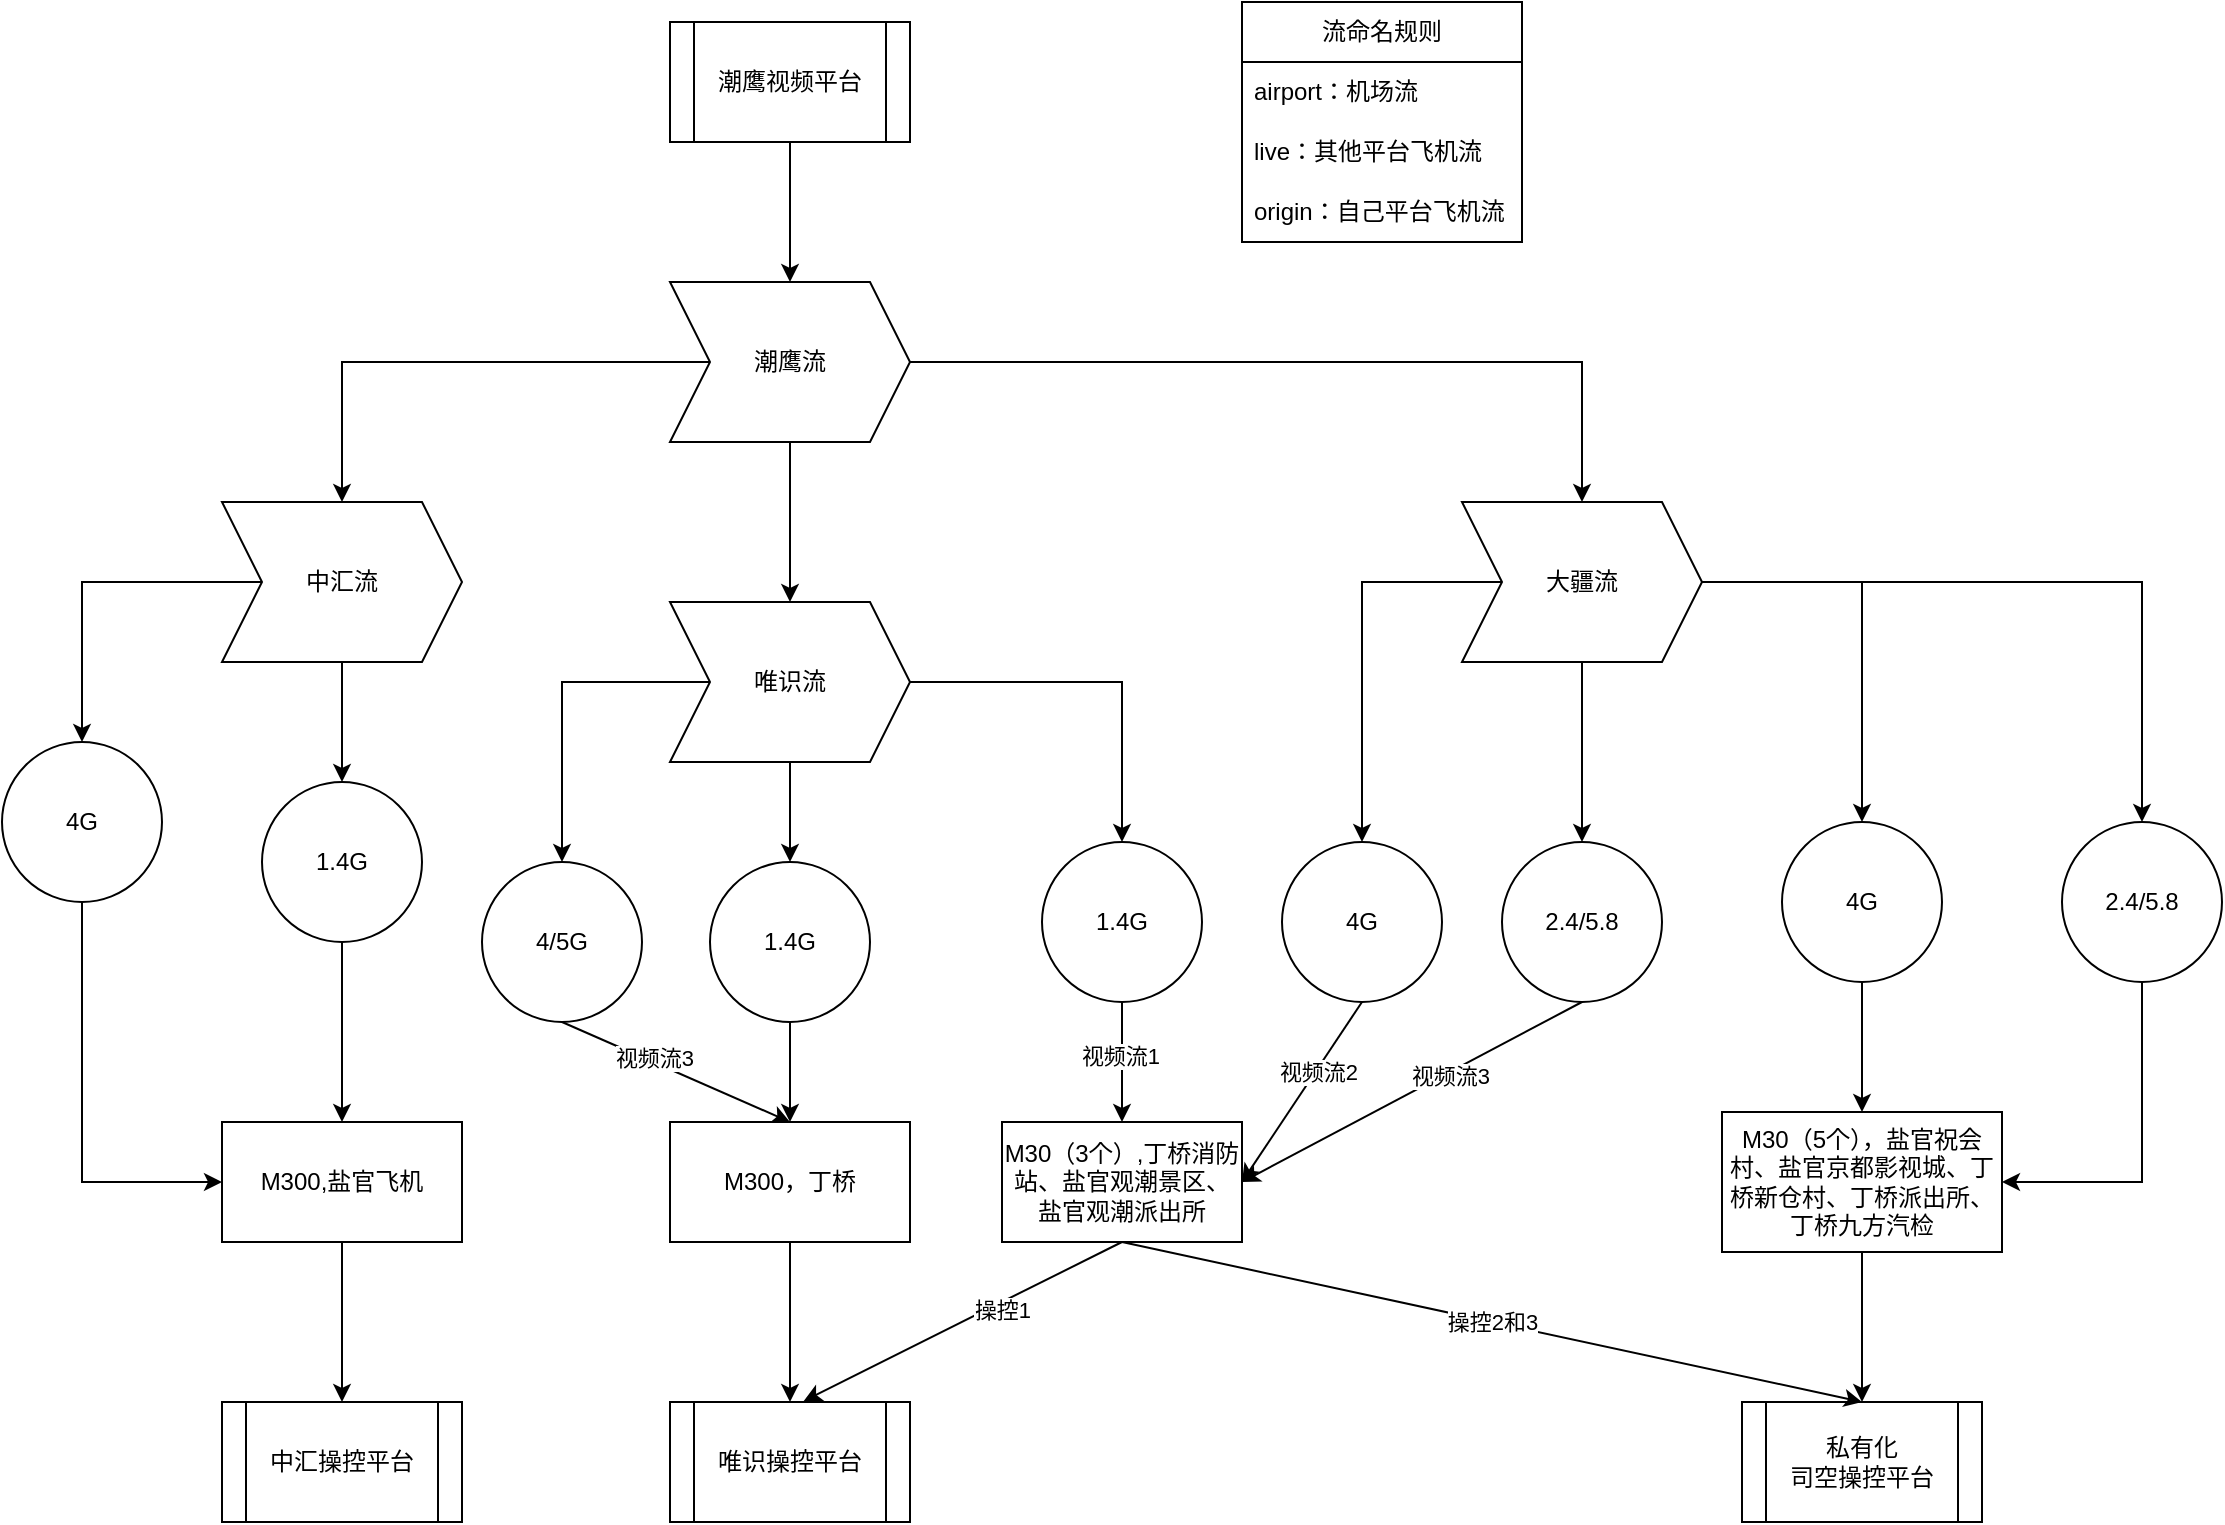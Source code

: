 <mxfile version="24.7.4">
  <diagram name="第 1 页" id="E0H0ATBrhwGegzQFuOhN">
    <mxGraphModel dx="1434" dy="772" grid="1" gridSize="10" guides="1" tooltips="1" connect="1" arrows="1" fold="1" page="1" pageScale="1" pageWidth="827" pageHeight="1169" math="0" shadow="0">
      <root>
        <mxCell id="0" />
        <mxCell id="1" parent="0" />
        <mxCell id="cWLhDgDuP5fxQfQq8TEG-3" value="" style="edgeStyle=orthogonalEdgeStyle;rounded=0;orthogonalLoop=1;jettySize=auto;html=1;" edge="1" parent="1" source="cWLhDgDuP5fxQfQq8TEG-1" target="cWLhDgDuP5fxQfQq8TEG-2">
          <mxGeometry relative="1" as="geometry" />
        </mxCell>
        <mxCell id="cWLhDgDuP5fxQfQq8TEG-1" value="潮鹰视频平台" style="shape=process;whiteSpace=wrap;html=1;backgroundOutline=1;" vertex="1" parent="1">
          <mxGeometry x="354" y="50" width="120" height="60" as="geometry" />
        </mxCell>
        <mxCell id="cWLhDgDuP5fxQfQq8TEG-5" value="" style="edgeStyle=orthogonalEdgeStyle;rounded=0;orthogonalLoop=1;jettySize=auto;html=1;" edge="1" parent="1" source="cWLhDgDuP5fxQfQq8TEG-2" target="cWLhDgDuP5fxQfQq8TEG-4">
          <mxGeometry relative="1" as="geometry" />
        </mxCell>
        <mxCell id="cWLhDgDuP5fxQfQq8TEG-7" value="" style="edgeStyle=orthogonalEdgeStyle;rounded=0;orthogonalLoop=1;jettySize=auto;html=1;" edge="1" parent="1" source="cWLhDgDuP5fxQfQq8TEG-2" target="cWLhDgDuP5fxQfQq8TEG-6">
          <mxGeometry relative="1" as="geometry" />
        </mxCell>
        <mxCell id="cWLhDgDuP5fxQfQq8TEG-9" value="" style="edgeStyle=orthogonalEdgeStyle;rounded=0;orthogonalLoop=1;jettySize=auto;html=1;" edge="1" parent="1" source="cWLhDgDuP5fxQfQq8TEG-2" target="cWLhDgDuP5fxQfQq8TEG-8">
          <mxGeometry relative="1" as="geometry" />
        </mxCell>
        <mxCell id="cWLhDgDuP5fxQfQq8TEG-2" value="潮鹰流" style="shape=step;perimeter=stepPerimeter;whiteSpace=wrap;html=1;fixedSize=1;" vertex="1" parent="1">
          <mxGeometry x="354" y="180" width="120" height="80" as="geometry" />
        </mxCell>
        <mxCell id="cWLhDgDuP5fxQfQq8TEG-15" value="" style="edgeStyle=orthogonalEdgeStyle;rounded=0;orthogonalLoop=1;jettySize=auto;html=1;" edge="1" parent="1" source="cWLhDgDuP5fxQfQq8TEG-4" target="cWLhDgDuP5fxQfQq8TEG-14">
          <mxGeometry relative="1" as="geometry" />
        </mxCell>
        <mxCell id="cWLhDgDuP5fxQfQq8TEG-17" value="" style="edgeStyle=orthogonalEdgeStyle;rounded=0;orthogonalLoop=1;jettySize=auto;html=1;" edge="1" parent="1" source="cWLhDgDuP5fxQfQq8TEG-4" target="cWLhDgDuP5fxQfQq8TEG-16">
          <mxGeometry relative="1" as="geometry" />
        </mxCell>
        <mxCell id="cWLhDgDuP5fxQfQq8TEG-4" value="中汇流" style="shape=step;perimeter=stepPerimeter;whiteSpace=wrap;html=1;fixedSize=1;" vertex="1" parent="1">
          <mxGeometry x="130" y="290" width="120" height="80" as="geometry" />
        </mxCell>
        <mxCell id="cWLhDgDuP5fxQfQq8TEG-28" value="" style="edgeStyle=orthogonalEdgeStyle;rounded=0;orthogonalLoop=1;jettySize=auto;html=1;" edge="1" parent="1" source="cWLhDgDuP5fxQfQq8TEG-6" target="cWLhDgDuP5fxQfQq8TEG-27">
          <mxGeometry relative="1" as="geometry" />
        </mxCell>
        <mxCell id="cWLhDgDuP5fxQfQq8TEG-36" value="" style="edgeStyle=orthogonalEdgeStyle;rounded=0;orthogonalLoop=1;jettySize=auto;html=1;" edge="1" parent="1" source="cWLhDgDuP5fxQfQq8TEG-6" target="cWLhDgDuP5fxQfQq8TEG-35">
          <mxGeometry relative="1" as="geometry" />
        </mxCell>
        <mxCell id="cWLhDgDuP5fxQfQq8TEG-6" value="唯识流" style="shape=step;perimeter=stepPerimeter;whiteSpace=wrap;html=1;fixedSize=1;" vertex="1" parent="1">
          <mxGeometry x="354" y="340" width="120" height="80" as="geometry" />
        </mxCell>
        <mxCell id="cWLhDgDuP5fxQfQq8TEG-44" value="" style="edgeStyle=orthogonalEdgeStyle;rounded=0;orthogonalLoop=1;jettySize=auto;html=1;" edge="1" parent="1" source="cWLhDgDuP5fxQfQq8TEG-8" target="cWLhDgDuP5fxQfQq8TEG-43">
          <mxGeometry relative="1" as="geometry" />
        </mxCell>
        <mxCell id="cWLhDgDuP5fxQfQq8TEG-54" value="" style="edgeStyle=orthogonalEdgeStyle;rounded=0;orthogonalLoop=1;jettySize=auto;html=1;" edge="1" parent="1" source="cWLhDgDuP5fxQfQq8TEG-8" target="cWLhDgDuP5fxQfQq8TEG-53">
          <mxGeometry relative="1" as="geometry" />
        </mxCell>
        <mxCell id="cWLhDgDuP5fxQfQq8TEG-59" value="" style="edgeStyle=orthogonalEdgeStyle;rounded=0;orthogonalLoop=1;jettySize=auto;html=1;" edge="1" parent="1" source="cWLhDgDuP5fxQfQq8TEG-8" target="cWLhDgDuP5fxQfQq8TEG-58">
          <mxGeometry relative="1" as="geometry" />
        </mxCell>
        <mxCell id="cWLhDgDuP5fxQfQq8TEG-64" value="" style="edgeStyle=orthogonalEdgeStyle;rounded=0;orthogonalLoop=1;jettySize=auto;html=1;" edge="1" parent="1" source="cWLhDgDuP5fxQfQq8TEG-8" target="cWLhDgDuP5fxQfQq8TEG-63">
          <mxGeometry relative="1" as="geometry" />
        </mxCell>
        <mxCell id="cWLhDgDuP5fxQfQq8TEG-8" value="大疆流" style="shape=step;perimeter=stepPerimeter;whiteSpace=wrap;html=1;fixedSize=1;" vertex="1" parent="1">
          <mxGeometry x="750" y="290" width="120" height="80" as="geometry" />
        </mxCell>
        <mxCell id="cWLhDgDuP5fxQfQq8TEG-10" value="流命名规则" style="swimlane;fontStyle=0;childLayout=stackLayout;horizontal=1;startSize=30;horizontalStack=0;resizeParent=1;resizeParentMax=0;resizeLast=0;collapsible=1;marginBottom=0;whiteSpace=wrap;html=1;" vertex="1" parent="1">
          <mxGeometry x="640" y="40" width="140" height="120" as="geometry" />
        </mxCell>
        <mxCell id="cWLhDgDuP5fxQfQq8TEG-11" value="airport：机场流" style="text;strokeColor=none;fillColor=none;align=left;verticalAlign=middle;spacingLeft=4;spacingRight=4;overflow=hidden;points=[[0,0.5],[1,0.5]];portConstraint=eastwest;rotatable=0;whiteSpace=wrap;html=1;" vertex="1" parent="cWLhDgDuP5fxQfQq8TEG-10">
          <mxGeometry y="30" width="140" height="30" as="geometry" />
        </mxCell>
        <mxCell id="cWLhDgDuP5fxQfQq8TEG-12" value="live：其他平台飞机流" style="text;strokeColor=none;fillColor=none;align=left;verticalAlign=middle;spacingLeft=4;spacingRight=4;overflow=hidden;points=[[0,0.5],[1,0.5]];portConstraint=eastwest;rotatable=0;whiteSpace=wrap;html=1;" vertex="1" parent="cWLhDgDuP5fxQfQq8TEG-10">
          <mxGeometry y="60" width="140" height="30" as="geometry" />
        </mxCell>
        <mxCell id="cWLhDgDuP5fxQfQq8TEG-13" value="origin：自己平台飞机流" style="text;strokeColor=none;fillColor=none;align=left;verticalAlign=middle;spacingLeft=4;spacingRight=4;overflow=hidden;points=[[0,0.5],[1,0.5]];portConstraint=eastwest;rotatable=0;whiteSpace=wrap;html=1;" vertex="1" parent="cWLhDgDuP5fxQfQq8TEG-10">
          <mxGeometry y="90" width="140" height="30" as="geometry" />
        </mxCell>
        <mxCell id="cWLhDgDuP5fxQfQq8TEG-19" value="" style="edgeStyle=orthogonalEdgeStyle;rounded=0;orthogonalLoop=1;jettySize=auto;html=1;" edge="1" parent="1" source="cWLhDgDuP5fxQfQq8TEG-14" target="cWLhDgDuP5fxQfQq8TEG-18">
          <mxGeometry relative="1" as="geometry" />
        </mxCell>
        <mxCell id="cWLhDgDuP5fxQfQq8TEG-14" value="1.4G" style="ellipse;whiteSpace=wrap;html=1;" vertex="1" parent="1">
          <mxGeometry x="150" y="430" width="80" height="80" as="geometry" />
        </mxCell>
        <mxCell id="cWLhDgDuP5fxQfQq8TEG-24" value="" style="edgeStyle=orthogonalEdgeStyle;rounded=0;orthogonalLoop=1;jettySize=auto;html=1;entryX=0;entryY=0.5;entryDx=0;entryDy=0;exitX=0.5;exitY=1;exitDx=0;exitDy=0;" edge="1" parent="1" source="cWLhDgDuP5fxQfQq8TEG-16" target="cWLhDgDuP5fxQfQq8TEG-18">
          <mxGeometry relative="1" as="geometry" />
        </mxCell>
        <mxCell id="cWLhDgDuP5fxQfQq8TEG-16" value="4G" style="ellipse;whiteSpace=wrap;html=1;" vertex="1" parent="1">
          <mxGeometry x="20" y="410" width="80" height="80" as="geometry" />
        </mxCell>
        <mxCell id="cWLhDgDuP5fxQfQq8TEG-18" value="M300,盐官飞机" style="whiteSpace=wrap;html=1;" vertex="1" parent="1">
          <mxGeometry x="130" y="600" width="120" height="60" as="geometry" />
        </mxCell>
        <mxCell id="cWLhDgDuP5fxQfQq8TEG-25" value="中汇操控平台" style="shape=process;whiteSpace=wrap;html=1;backgroundOutline=1;" vertex="1" parent="1">
          <mxGeometry x="130" y="740" width="120" height="60" as="geometry" />
        </mxCell>
        <mxCell id="cWLhDgDuP5fxQfQq8TEG-26" value="" style="endArrow=classic;html=1;rounded=0;exitX=0.5;exitY=1;exitDx=0;exitDy=0;entryX=0.5;entryY=0;entryDx=0;entryDy=0;" edge="1" parent="1" source="cWLhDgDuP5fxQfQq8TEG-18" target="cWLhDgDuP5fxQfQq8TEG-25">
          <mxGeometry width="50" height="50" relative="1" as="geometry">
            <mxPoint x="320" y="830" as="sourcePoint" />
            <mxPoint x="370" y="780" as="targetPoint" />
          </mxGeometry>
        </mxCell>
        <mxCell id="cWLhDgDuP5fxQfQq8TEG-30" value="" style="edgeStyle=orthogonalEdgeStyle;rounded=0;orthogonalLoop=1;jettySize=auto;html=1;" edge="1" parent="1" source="cWLhDgDuP5fxQfQq8TEG-27" target="cWLhDgDuP5fxQfQq8TEG-29">
          <mxGeometry relative="1" as="geometry" />
        </mxCell>
        <mxCell id="cWLhDgDuP5fxQfQq8TEG-27" value="1.4G" style="ellipse;whiteSpace=wrap;html=1;" vertex="1" parent="1">
          <mxGeometry x="374" y="470" width="80" height="80" as="geometry" />
        </mxCell>
        <mxCell id="cWLhDgDuP5fxQfQq8TEG-29" value="M300，丁桥" style="whiteSpace=wrap;html=1;" vertex="1" parent="1">
          <mxGeometry x="354" y="600" width="120" height="60" as="geometry" />
        </mxCell>
        <mxCell id="cWLhDgDuP5fxQfQq8TEG-33" value="唯识操控平台" style="shape=process;whiteSpace=wrap;html=1;backgroundOutline=1;" vertex="1" parent="1">
          <mxGeometry x="354" y="740" width="120" height="60" as="geometry" />
        </mxCell>
        <mxCell id="cWLhDgDuP5fxQfQq8TEG-34" value="" style="endArrow=classic;html=1;rounded=0;entryX=0.5;entryY=0;entryDx=0;entryDy=0;" edge="1" parent="1" source="cWLhDgDuP5fxQfQq8TEG-29" target="cWLhDgDuP5fxQfQq8TEG-33">
          <mxGeometry width="50" height="50" relative="1" as="geometry">
            <mxPoint x="400" y="720" as="sourcePoint" />
            <mxPoint x="450" y="670" as="targetPoint" />
          </mxGeometry>
        </mxCell>
        <mxCell id="cWLhDgDuP5fxQfQq8TEG-38" value="" style="edgeStyle=orthogonalEdgeStyle;rounded=0;orthogonalLoop=1;jettySize=auto;html=1;" edge="1" parent="1" source="cWLhDgDuP5fxQfQq8TEG-35" target="cWLhDgDuP5fxQfQq8TEG-37">
          <mxGeometry relative="1" as="geometry" />
        </mxCell>
        <mxCell id="cWLhDgDuP5fxQfQq8TEG-57" value="视频流1" style="edgeLabel;html=1;align=center;verticalAlign=middle;resizable=0;points=[];" vertex="1" connectable="0" parent="cWLhDgDuP5fxQfQq8TEG-38">
          <mxGeometry x="-0.1" y="-1" relative="1" as="geometry">
            <mxPoint as="offset" />
          </mxGeometry>
        </mxCell>
        <mxCell id="cWLhDgDuP5fxQfQq8TEG-35" value="1.4G" style="ellipse;whiteSpace=wrap;html=1;" vertex="1" parent="1">
          <mxGeometry x="540" y="460" width="80" height="80" as="geometry" />
        </mxCell>
        <mxCell id="cWLhDgDuP5fxQfQq8TEG-37" value="M30（3个）,丁桥消防站、盐官观潮景区、盐官观潮派出所" style="whiteSpace=wrap;html=1;" vertex="1" parent="1">
          <mxGeometry x="520" y="600" width="120" height="60" as="geometry" />
        </mxCell>
        <mxCell id="cWLhDgDuP5fxQfQq8TEG-40" value="" style="endArrow=classic;html=1;rounded=0;entryX=0.557;entryY=-0.008;entryDx=0;entryDy=0;entryPerimeter=0;exitX=0.5;exitY=1;exitDx=0;exitDy=0;" edge="1" parent="1" source="cWLhDgDuP5fxQfQq8TEG-37" target="cWLhDgDuP5fxQfQq8TEG-33">
          <mxGeometry width="50" height="50" relative="1" as="geometry">
            <mxPoint x="520" y="720" as="sourcePoint" />
            <mxPoint x="570" y="670" as="targetPoint" />
          </mxGeometry>
        </mxCell>
        <mxCell id="cWLhDgDuP5fxQfQq8TEG-46" value="操控1" style="edgeLabel;html=1;align=center;verticalAlign=middle;resizable=0;points=[];" vertex="1" connectable="0" parent="cWLhDgDuP5fxQfQq8TEG-40">
          <mxGeometry x="-0.228" y="3" relative="1" as="geometry">
            <mxPoint as="offset" />
          </mxGeometry>
        </mxCell>
        <mxCell id="cWLhDgDuP5fxQfQq8TEG-43" value="4G" style="ellipse;whiteSpace=wrap;html=1;" vertex="1" parent="1">
          <mxGeometry x="660" y="460" width="80" height="80" as="geometry" />
        </mxCell>
        <mxCell id="cWLhDgDuP5fxQfQq8TEG-45" value="" style="endArrow=classic;html=1;rounded=0;entryX=1;entryY=0.5;entryDx=0;entryDy=0;" edge="1" parent="1" target="cWLhDgDuP5fxQfQq8TEG-37">
          <mxGeometry width="50" height="50" relative="1" as="geometry">
            <mxPoint x="700" y="540" as="sourcePoint" />
            <mxPoint x="750" y="490" as="targetPoint" />
          </mxGeometry>
        </mxCell>
        <mxCell id="cWLhDgDuP5fxQfQq8TEG-56" value="视频流2" style="edgeLabel;html=1;align=center;verticalAlign=middle;resizable=0;points=[];" vertex="1" connectable="0" parent="cWLhDgDuP5fxQfQq8TEG-45">
          <mxGeometry x="-0.236" y="1" relative="1" as="geometry">
            <mxPoint as="offset" />
          </mxGeometry>
        </mxCell>
        <mxCell id="cWLhDgDuP5fxQfQq8TEG-47" value="私有化&lt;br&gt;司空操控平台" style="shape=process;whiteSpace=wrap;html=1;backgroundOutline=1;" vertex="1" parent="1">
          <mxGeometry x="890" y="740" width="120" height="60" as="geometry" />
        </mxCell>
        <mxCell id="cWLhDgDuP5fxQfQq8TEG-48" value="M30（5个），盐官祝会村、盐官京都影视城、丁桥新仓村、丁桥派出所、丁桥九方汽检" style="whiteSpace=wrap;html=1;" vertex="1" parent="1">
          <mxGeometry x="880" y="595" width="140" height="70" as="geometry" />
        </mxCell>
        <mxCell id="cWLhDgDuP5fxQfQq8TEG-49" value="" style="endArrow=classic;html=1;rounded=0;entryX=0.5;entryY=0;entryDx=0;entryDy=0;exitX=0.5;exitY=1;exitDx=0;exitDy=0;" edge="1" parent="1" source="cWLhDgDuP5fxQfQq8TEG-53" target="cWLhDgDuP5fxQfQq8TEG-48">
          <mxGeometry width="50" height="50" relative="1" as="geometry">
            <mxPoint x="770" y="370" as="sourcePoint" />
            <mxPoint x="820" y="320" as="targetPoint" />
          </mxGeometry>
        </mxCell>
        <mxCell id="cWLhDgDuP5fxQfQq8TEG-50" value="" style="endArrow=classic;html=1;rounded=0;" edge="1" parent="1" source="cWLhDgDuP5fxQfQq8TEG-48" target="cWLhDgDuP5fxQfQq8TEG-47">
          <mxGeometry width="50" height="50" relative="1" as="geometry">
            <mxPoint x="760" y="680" as="sourcePoint" />
            <mxPoint x="810" y="630" as="targetPoint" />
          </mxGeometry>
        </mxCell>
        <mxCell id="cWLhDgDuP5fxQfQq8TEG-51" value="操控2和3" style="endArrow=classic;html=1;rounded=0;entryX=0.5;entryY=0;entryDx=0;entryDy=0;exitX=0.5;exitY=1;exitDx=0;exitDy=0;" edge="1" parent="1" source="cWLhDgDuP5fxQfQq8TEG-37" target="cWLhDgDuP5fxQfQq8TEG-47">
          <mxGeometry width="50" height="50" relative="1" as="geometry">
            <mxPoint x="740" y="590" as="sourcePoint" />
            <mxPoint x="790" y="540" as="targetPoint" />
          </mxGeometry>
        </mxCell>
        <mxCell id="cWLhDgDuP5fxQfQq8TEG-53" value="4G" style="ellipse;whiteSpace=wrap;html=1;aspect=fixed;" vertex="1" parent="1">
          <mxGeometry x="910" y="450" width="80" height="80" as="geometry" />
        </mxCell>
        <mxCell id="cWLhDgDuP5fxQfQq8TEG-58" value="2.4/5.8" style="ellipse;whiteSpace=wrap;html=1;" vertex="1" parent="1">
          <mxGeometry x="770" y="460" width="80" height="80" as="geometry" />
        </mxCell>
        <mxCell id="cWLhDgDuP5fxQfQq8TEG-60" value="" style="endArrow=classic;html=1;rounded=0;exitX=0.5;exitY=1;exitDx=0;exitDy=0;entryX=1;entryY=0.5;entryDx=0;entryDy=0;" edge="1" parent="1" source="cWLhDgDuP5fxQfQq8TEG-58" target="cWLhDgDuP5fxQfQq8TEG-37">
          <mxGeometry width="50" height="50" relative="1" as="geometry">
            <mxPoint x="810" y="550" as="sourcePoint" />
            <mxPoint x="650" y="620" as="targetPoint" />
          </mxGeometry>
        </mxCell>
        <mxCell id="cWLhDgDuP5fxQfQq8TEG-61" value="视频流3" style="edgeLabel;html=1;align=center;verticalAlign=middle;resizable=0;points=[];" vertex="1" connectable="0" parent="cWLhDgDuP5fxQfQq8TEG-60">
          <mxGeometry x="-0.213" y="2" relative="1" as="geometry">
            <mxPoint as="offset" />
          </mxGeometry>
        </mxCell>
        <mxCell id="cWLhDgDuP5fxQfQq8TEG-66" value="" style="edgeStyle=orthogonalEdgeStyle;rounded=0;orthogonalLoop=1;jettySize=auto;html=1;entryX=1;entryY=0.5;entryDx=0;entryDy=0;exitX=0.5;exitY=1;exitDx=0;exitDy=0;" edge="1" parent="1" source="cWLhDgDuP5fxQfQq8TEG-63" target="cWLhDgDuP5fxQfQq8TEG-48">
          <mxGeometry relative="1" as="geometry" />
        </mxCell>
        <mxCell id="cWLhDgDuP5fxQfQq8TEG-63" value="2.4/5.8" style="ellipse;whiteSpace=wrap;html=1;" vertex="1" parent="1">
          <mxGeometry x="1050" y="450" width="80" height="80" as="geometry" />
        </mxCell>
        <mxCell id="cWLhDgDuP5fxQfQq8TEG-67" value="4/5G" style="ellipse;whiteSpace=wrap;html=1;" vertex="1" parent="1">
          <mxGeometry x="260" y="470" width="80" height="80" as="geometry" />
        </mxCell>
        <mxCell id="cWLhDgDuP5fxQfQq8TEG-68" value="" style="edgeStyle=orthogonalEdgeStyle;rounded=0;orthogonalLoop=1;jettySize=auto;html=1;" edge="1" target="cWLhDgDuP5fxQfQq8TEG-67" parent="1" source="cWLhDgDuP5fxQfQq8TEG-6">
          <mxGeometry relative="1" as="geometry">
            <mxPoint x="300" y="380" as="sourcePoint" />
          </mxGeometry>
        </mxCell>
        <mxCell id="cWLhDgDuP5fxQfQq8TEG-69" value="" style="endArrow=classic;html=1;rounded=0;exitX=0.5;exitY=1;exitDx=0;exitDy=0;entryX=0.5;entryY=0;entryDx=0;entryDy=0;" edge="1" source="cWLhDgDuP5fxQfQq8TEG-67" parent="1" target="cWLhDgDuP5fxQfQq8TEG-29">
          <mxGeometry width="50" height="50" relative="1" as="geometry">
            <mxPoint x="300" y="560" as="sourcePoint" />
            <mxPoint x="130" y="640" as="targetPoint" />
          </mxGeometry>
        </mxCell>
        <mxCell id="cWLhDgDuP5fxQfQq8TEG-70" value="视频流3" style="edgeLabel;html=1;align=center;verticalAlign=middle;resizable=0;points=[];" vertex="1" connectable="0" parent="cWLhDgDuP5fxQfQq8TEG-69">
          <mxGeometry x="-0.213" y="2" relative="1" as="geometry">
            <mxPoint as="offset" />
          </mxGeometry>
        </mxCell>
      </root>
    </mxGraphModel>
  </diagram>
</mxfile>

